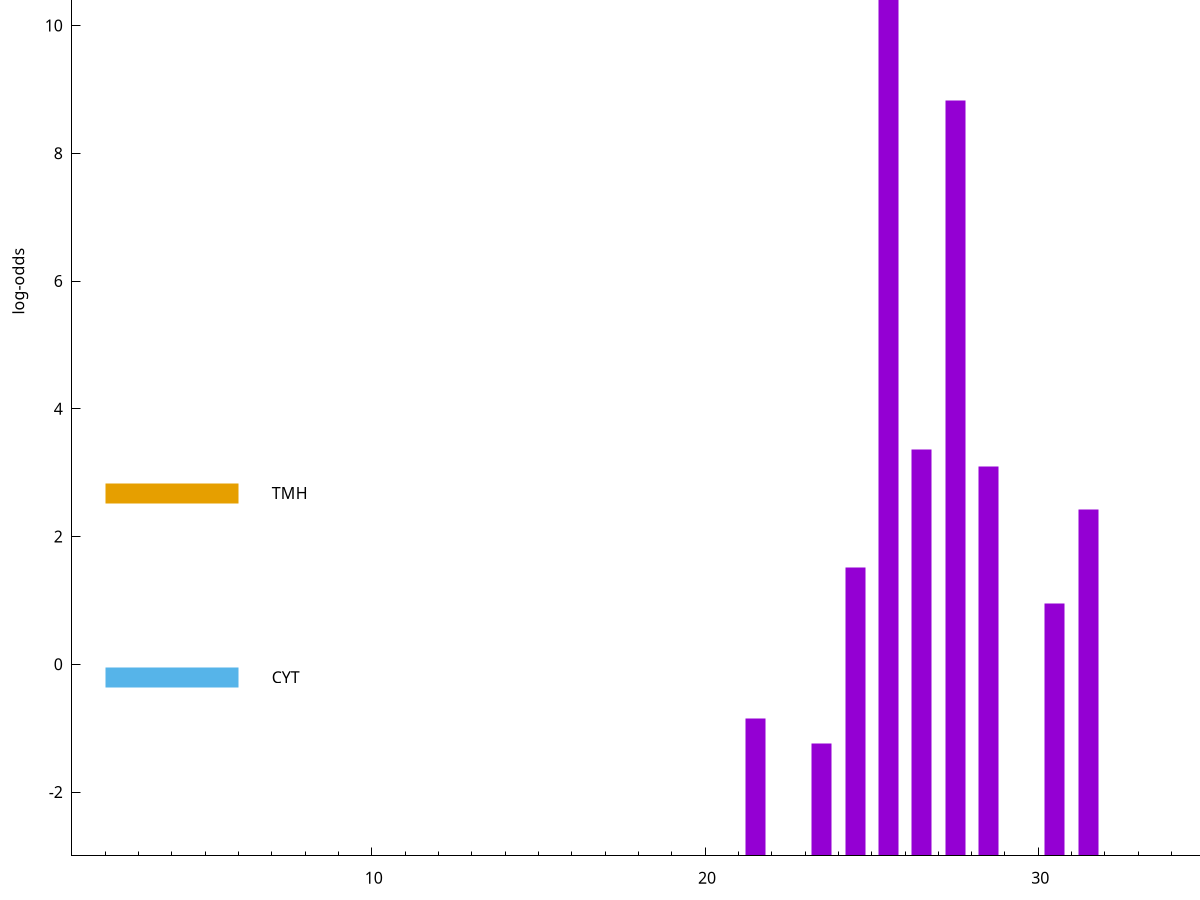 set title "LipoP predictions for SRR5666515.gff"
set size 2., 1.4
set xrange [1:70] 
set mxtics 10
set yrange [-3:15]
set y2range [0:18]
set ylabel "log-odds"
set term postscript eps color solid "Helvetica" 30
set output "SRR5666515.gff.eps"
set arrow from 2,11.339 to 6,11.339 nohead lt 1 lw 20
set label "SpI" at 7,11.339
set arrow from 2,2.68122 to 6,2.68122 nohead lt 4 lw 20
set label "TMH" at 7,2.68122
set arrow from 2,-0.200913 to 6,-0.200913 nohead lt 3 lw 20
set label "CYT" at 7,-0.200913
set arrow from 2,11.339 to 6,11.339 nohead lt 1 lw 20
set label "SpI" at 7,11.339
# NOTE: The scores below are the log-odds scores with the threshold
# NOTE: subtracted (a hack to make gnuplot make the histogram all
# NOTE: look nice).
plot "-" axes x1y2 title "" with impulses lt 1 lw 20
25.500000 14.040700
27.500000 11.825670
26.500000 6.364350
28.500000 6.093760
31.500000 5.421210
24.500000 4.523040
30.500000 3.952866
21.500000 2.159105
23.500000 1.758460
e
exit

